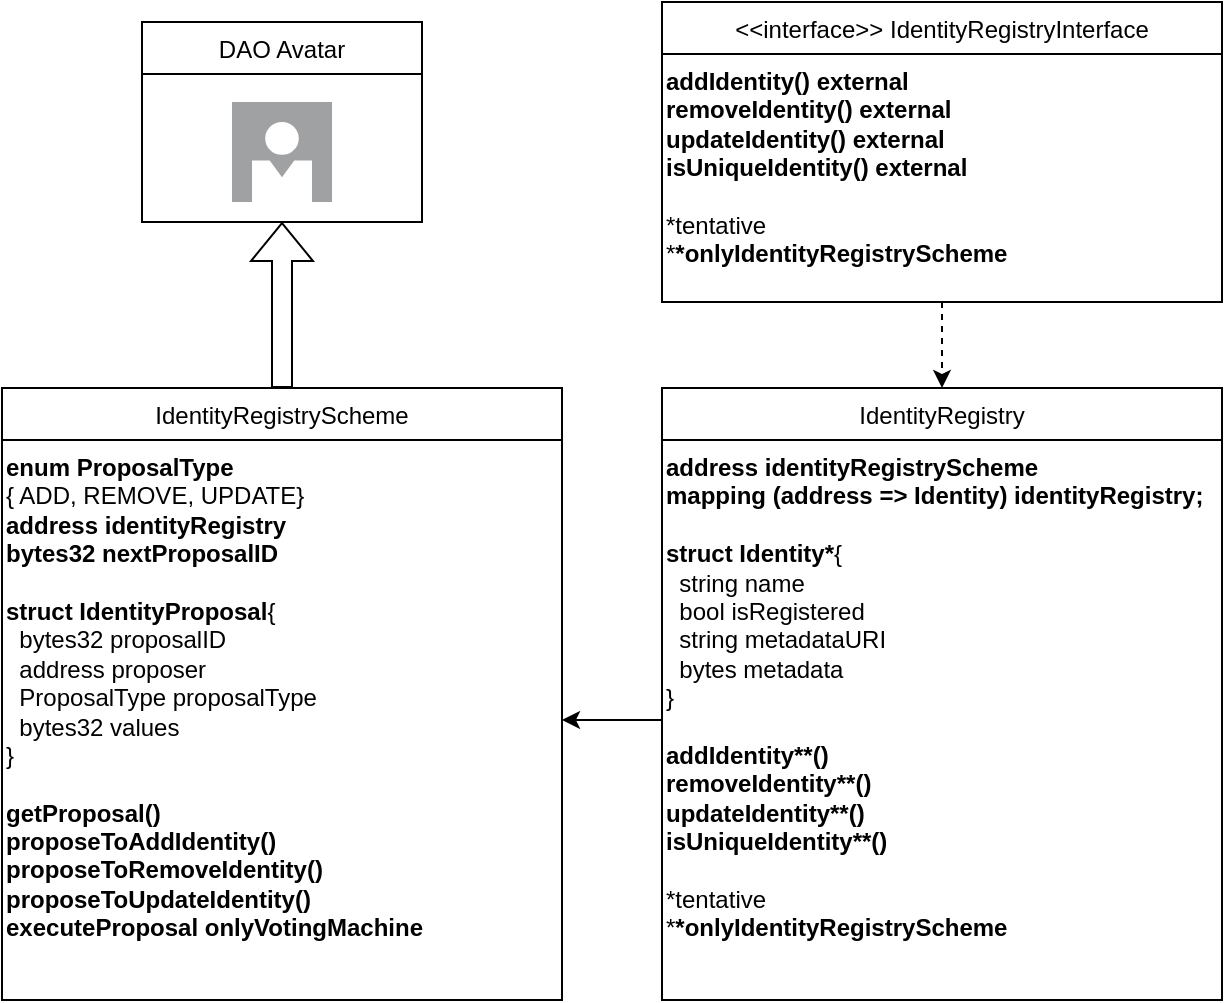 <mxfile version="10.7.7" type="device"><diagram id="wLXloaJ-cjlO47oXwN9u" name="Page-1"><mxGraphModel dx="1017" dy="627" grid="1" gridSize="10" guides="1" tooltips="1" connect="1" arrows="1" fold="1" page="1" pageScale="1" pageWidth="850" pageHeight="1100" math="0" shadow="0"><root><mxCell id="0"/><mxCell id="1" parent="0"/><mxCell id="23mo2k9wdEvqhOziw4Lu-1" value="DAO Avatar" style="swimlane;fontStyle=0;childLayout=stackLayout;horizontal=1;startSize=26;fillColor=none;horizontalStack=0;resizeParent=1;resizeParentMax=0;resizeLast=0;collapsible=1;marginBottom=0;" vertex="1" parent="1"><mxGeometry x="180" y="50" width="140" height="100" as="geometry"/></mxCell><mxCell id="23mo2k9wdEvqhOziw4Lu-34" style="edgeStyle=orthogonalEdgeStyle;rounded=0;orthogonalLoop=1;jettySize=auto;html=1;entryX=0.5;entryY=1;entryDx=0;entryDy=0;shape=flexArrow;" edge="1" parent="1" source="23mo2k9wdEvqhOziw4Lu-6" target="23mo2k9wdEvqhOziw4Lu-1"><mxGeometry relative="1" as="geometry"><mxPoint x="250" y="160" as="targetPoint"/></mxGeometry></mxCell><mxCell id="23mo2k9wdEvqhOziw4Lu-6" value="IdentityRegistryScheme" style="swimlane;fontStyle=0;childLayout=stackLayout;horizontal=1;startSize=26;fillColor=none;horizontalStack=0;resizeParent=1;resizeParentMax=0;resizeLast=0;collapsible=1;marginBottom=0;" vertex="1" parent="1"><mxGeometry x="110" y="233" width="280" height="306" as="geometry"/></mxCell><mxCell id="23mo2k9wdEvqhOziw4Lu-21" value="&lt;b&gt;enum ProposalType &lt;/b&gt;&lt;br&gt;{ ADD, REMOVE, UPDATE}&lt;br&gt;&lt;div&gt;&lt;b&gt;address identityRegistry&lt;/b&gt;&lt;/div&gt;&lt;div&gt;&lt;b&gt;bytes32 nextProposalID&lt;/b&gt;&lt;/div&gt;&lt;div&gt;&lt;br&gt;&lt;/div&gt;&lt;div&gt;&lt;b&gt;struct IdentityProposal&lt;/b&gt;{&lt;br&gt;&amp;nbsp; bytes32 proposalID&lt;br&gt;&amp;nbsp; address proposer&lt;br&gt;&amp;nbsp; ProposalType proposalType&lt;br&gt;&amp;nbsp; bytes32 values&lt;br&gt;}&lt;/div&gt;&lt;div&gt;&lt;br&gt;&lt;b&gt;getProposal()&lt;br&gt;proposeToAddIdentity()&lt;br&gt;proposeToRemoveIdentity()&lt;br&gt;proposeToUpdateIdentity()&lt;br&gt;executeProposal onlyVotingMachine&lt;/b&gt;&lt;br&gt;&lt;/div&gt;&lt;div&gt;&lt;br&gt;&lt;/div&gt;&lt;div&gt;&lt;br&gt;&lt;/div&gt;" style="text;html=1;strokeColor=none;fillColor=none;align=left;verticalAlign=top;whiteSpace=wrap;rounded=0;" vertex="1" parent="23mo2k9wdEvqhOziw4Lu-6"><mxGeometry y="26" width="280" height="280" as="geometry"/></mxCell><mxCell id="23mo2k9wdEvqhOziw4Lu-7" value="IdentityRegistry" style="swimlane;fontStyle=0;childLayout=stackLayout;horizontal=1;startSize=26;fillColor=none;horizontalStack=0;resizeParent=1;resizeParentMax=0;resizeLast=0;collapsible=1;marginBottom=0;" vertex="1" parent="1"><mxGeometry x="440" y="233" width="280" height="306" as="geometry"/></mxCell><mxCell id="23mo2k9wdEvqhOziw4Lu-26" value="&lt;b&gt;address identityRegistryScheme&lt;/b&gt;&lt;div&gt;&lt;b&gt;mapping (address =&amp;gt; Identity) identityRegistry;&lt;br&gt;&lt;/b&gt;&lt;/div&gt;&lt;div&gt;&lt;br&gt;&lt;/div&gt;&lt;div&gt;&lt;b&gt;struct Identity*&lt;/b&gt;{&lt;br&gt;&amp;nbsp; string name&lt;br&gt;&amp;nbsp; bool isRegistered&lt;br&gt;&amp;nbsp; string metadataURI&lt;br&gt;&amp;nbsp; bytes metadata&lt;br&gt;}&lt;/div&gt;&lt;div&gt;&lt;b&gt;&lt;br&gt;addIdentity**() &lt;br&gt;removeIdentity**()&lt;br&gt;updateIdentity**()&lt;br&gt;isUniqueIdentity**()&lt;/b&gt;&lt;br&gt;&lt;/div&gt;&lt;div&gt;&lt;br&gt;*tentative&lt;br&gt;&lt;/div&gt;&lt;div&gt;*&lt;b&gt;*onlyIdentityRegistryScheme&lt;/b&gt;&lt;br&gt;&lt;/div&gt;&lt;div&gt;&lt;br&gt;&lt;/div&gt;" style="text;html=1;strokeColor=none;fillColor=none;align=left;verticalAlign=top;whiteSpace=wrap;rounded=0;" vertex="1" parent="23mo2k9wdEvqhOziw4Lu-7"><mxGeometry y="26" width="280" height="280" as="geometry"/></mxCell><mxCell id="23mo2k9wdEvqhOziw4Lu-24" value="" style="aspect=fixed;html=1;perimeter=none;align=center;shadow=0;dashed=0;image;fontSize=12;image=img/lib/mscae/AvatarDefault.svg;" vertex="1" parent="1"><mxGeometry x="225" y="90" width="50" height="50" as="geometry"/></mxCell><mxCell id="23mo2k9wdEvqhOziw4Lu-29" value="&lt;&lt;interface&gt;&gt; IdentityRegistryInterface" style="swimlane;fontStyle=0;childLayout=stackLayout;horizontal=1;startSize=26;fillColor=none;horizontalStack=0;resizeParent=1;resizeParentMax=0;resizeLast=0;collapsible=1;marginBottom=0;" vertex="1" parent="1"><mxGeometry x="440" y="40" width="280" height="150" as="geometry"/></mxCell><mxCell id="23mo2k9wdEvqhOziw4Lu-30" value="&lt;b&gt;addIdentity() external &lt;/b&gt;&lt;br&gt;&lt;div&gt;&lt;b&gt;removeIdentity() external&lt;br&gt;updateIdentity() external&lt;br&gt;isUniqueIdentity() external&lt;/b&gt;&lt;br&gt;&lt;/div&gt;&lt;div&gt;&lt;br&gt;*tentative&lt;br&gt;&lt;/div&gt;&lt;div&gt;*&lt;b&gt;*onlyIdentityRegistryScheme&lt;/b&gt;&lt;br&gt;&lt;/div&gt;&lt;div&gt;&lt;br&gt;&lt;/div&gt;" style="text;html=1;strokeColor=none;fillColor=none;align=left;verticalAlign=top;whiteSpace=wrap;rounded=0;" vertex="1" parent="23mo2k9wdEvqhOziw4Lu-29"><mxGeometry y="26" width="280" height="124" as="geometry"/></mxCell><mxCell id="23mo2k9wdEvqhOziw4Lu-32" style="edgeStyle=orthogonalEdgeStyle;rounded=0;orthogonalLoop=1;jettySize=auto;html=1;entryX=0.5;entryY=0;entryDx=0;entryDy=0;dashed=1;" edge="1" parent="1" source="23mo2k9wdEvqhOziw4Lu-30" target="23mo2k9wdEvqhOziw4Lu-7"><mxGeometry relative="1" as="geometry"/></mxCell><mxCell id="23mo2k9wdEvqhOziw4Lu-35" style="edgeStyle=orthogonalEdgeStyle;rounded=0;orthogonalLoop=1;jettySize=auto;html=1;entryX=1;entryY=0.5;entryDx=0;entryDy=0;" edge="1" parent="1" source="23mo2k9wdEvqhOziw4Lu-26" target="23mo2k9wdEvqhOziw4Lu-21"><mxGeometry relative="1" as="geometry"/></mxCell></root></mxGraphModel></diagram></mxfile>